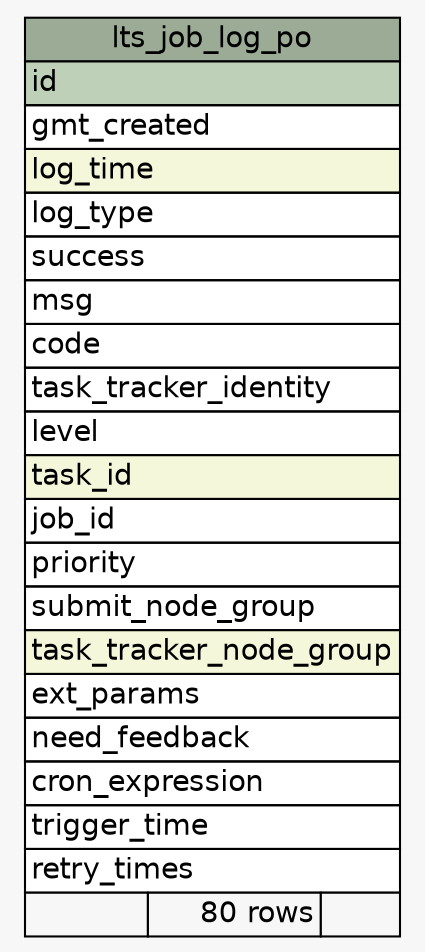 // dot 2.36.0 on Windows 7 6.1
// SchemaSpy rev 590
digraph "lts_job_log_po" {
  graph [
    rankdir="RL"
    bgcolor="#f7f7f7"
    nodesep="0.18"
    ranksep="0.46"
    fontname="Helvetica"
    fontsize="14"
  ];
  node [
    fontname="Helvetica"
    fontsize="14"
    shape="plaintext"
  ];
  edge [
    arrowsize="0.8"
  ];
  "lts_job_log_po" [
    label=<
    <TABLE BORDER="0" CELLBORDER="1" CELLSPACING="0" BGCOLOR="#ffffff">
      <TR><TD COLSPAN="3" BGCOLOR="#9bab96" ALIGN="CENTER">lts_job_log_po</TD></TR>
      <TR><TD PORT="id" COLSPAN="3" BGCOLOR="#bed1b8" ALIGN="LEFT">id</TD></TR>
      <TR><TD PORT="gmt_created" COLSPAN="3" ALIGN="LEFT">gmt_created</TD></TR>
      <TR><TD PORT="log_time" COLSPAN="3" BGCOLOR="#f4f7da" ALIGN="LEFT">log_time</TD></TR>
      <TR><TD PORT="log_type" COLSPAN="3" ALIGN="LEFT">log_type</TD></TR>
      <TR><TD PORT="success" COLSPAN="3" ALIGN="LEFT">success</TD></TR>
      <TR><TD PORT="msg" COLSPAN="3" ALIGN="LEFT">msg</TD></TR>
      <TR><TD PORT="code" COLSPAN="3" ALIGN="LEFT">code</TD></TR>
      <TR><TD PORT="task_tracker_identity" COLSPAN="3" ALIGN="LEFT">task_tracker_identity</TD></TR>
      <TR><TD PORT="level" COLSPAN="3" ALIGN="LEFT">level</TD></TR>
      <TR><TD PORT="task_id" COLSPAN="3" BGCOLOR="#f4f7da" ALIGN="LEFT">task_id</TD></TR>
      <TR><TD PORT="job_id" COLSPAN="3" ALIGN="LEFT">job_id</TD></TR>
      <TR><TD PORT="priority" COLSPAN="3" ALIGN="LEFT">priority</TD></TR>
      <TR><TD PORT="submit_node_group" COLSPAN="3" ALIGN="LEFT">submit_node_group</TD></TR>
      <TR><TD PORT="task_tracker_node_group" COLSPAN="3" BGCOLOR="#f4f7da" ALIGN="LEFT">task_tracker_node_group</TD></TR>
      <TR><TD PORT="ext_params" COLSPAN="3" ALIGN="LEFT">ext_params</TD></TR>
      <TR><TD PORT="need_feedback" COLSPAN="3" ALIGN="LEFT">need_feedback</TD></TR>
      <TR><TD PORT="cron_expression" COLSPAN="3" ALIGN="LEFT">cron_expression</TD></TR>
      <TR><TD PORT="trigger_time" COLSPAN="3" ALIGN="LEFT">trigger_time</TD></TR>
      <TR><TD PORT="retry_times" COLSPAN="3" ALIGN="LEFT">retry_times</TD></TR>
      <TR><TD ALIGN="LEFT" BGCOLOR="#f7f7f7">  </TD><TD ALIGN="RIGHT" BGCOLOR="#f7f7f7">80 rows</TD><TD ALIGN="RIGHT" BGCOLOR="#f7f7f7">  </TD></TR>
    </TABLE>>
    URL="tables/lts_job_log_po.html"
    tooltip="lts_job_log_po"
  ];
}
